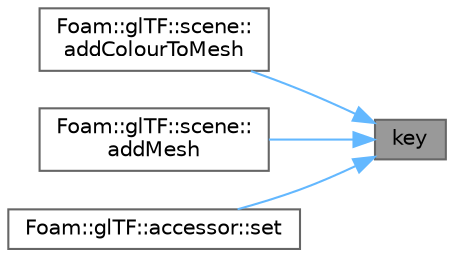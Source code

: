 digraph "key"
{
 // LATEX_PDF_SIZE
  bgcolor="transparent";
  edge [fontname=Helvetica,fontsize=10,labelfontname=Helvetica,labelfontsize=10];
  node [fontname=Helvetica,fontsize=10,shape=box,height=0.2,width=0.4];
  rankdir="RL";
  Node1 [id="Node000001",label="key",height=0.2,width=0.4,color="gray40", fillcolor="grey60", style="filled", fontcolor="black",tooltip=" "];
  Node1 -> Node2 [id="edge1_Node000001_Node000002",dir="back",color="steelblue1",style="solid",tooltip=" "];
  Node2 [id="Node000002",label="Foam::glTF::scene::\laddColourToMesh",height=0.2,width=0.4,color="grey40", fillcolor="white", style="filled",URL="$classFoam_1_1glTF_1_1scene.html#a883b017a932d94a6813e4da92eaf6604",tooltip=" "];
  Node1 -> Node3 [id="edge2_Node000001_Node000003",dir="back",color="steelblue1",style="solid",tooltip=" "];
  Node3 [id="Node000003",label="Foam::glTF::scene::\laddMesh",height=0.2,width=0.4,color="grey40", fillcolor="white", style="filled",URL="$classFoam_1_1glTF_1_1scene.html#a1ba2f2908d8562666b29006ba5f13cce",tooltip=" "];
  Node1 -> Node4 [id="edge3_Node000001_Node000004",dir="back",color="steelblue1",style="solid",tooltip=" "];
  Node4 [id="Node000004",label="Foam::glTF::accessor::set",height=0.2,width=0.4,color="grey40", fillcolor="white", style="filled",URL="$classFoam_1_1glTF_1_1accessor.html#aa6d170ab8dbdc05252ab4afc5b26f5a8",tooltip=" "];
}
